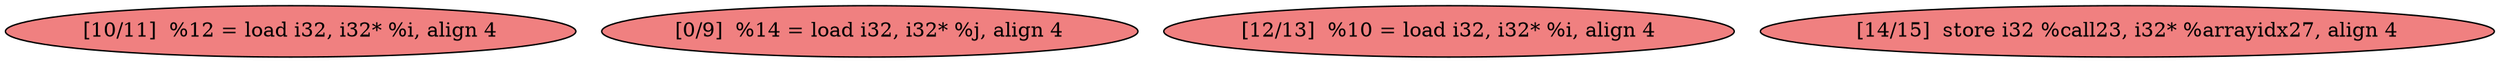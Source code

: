 
digraph G {


node639 [fillcolor=lightcoral,label="[10/11]  %12 = load i32, i32* %i, align 4",shape=ellipse,style=filled ]
node638 [fillcolor=lightcoral,label="[0/9]  %14 = load i32, i32* %j, align 4",shape=ellipse,style=filled ]
node636 [fillcolor=lightcoral,label="[12/13]  %10 = load i32, i32* %i, align 4",shape=ellipse,style=filled ]
node637 [fillcolor=lightcoral,label="[14/15]  store i32 %call23, i32* %arrayidx27, align 4",shape=ellipse,style=filled ]



}
